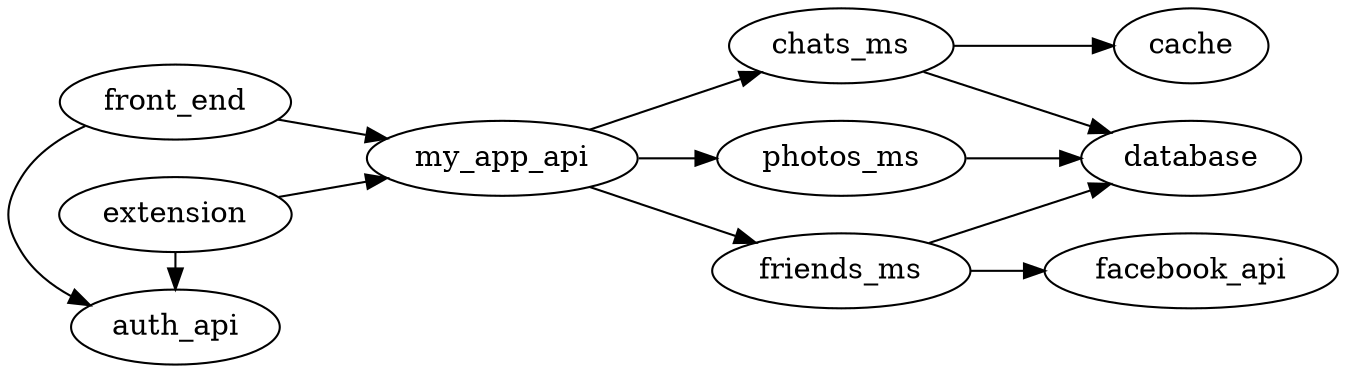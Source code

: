 digraph architecture {
  rankdir=LR;

  subgraph client_side_apps {
      front_end -> {auth_api, my_app_api};
      extension -> {auth_api, my_app_api};
      
      {rank=same; front_end, extension, auth_api};
  }
  
  subgraph api_gateways {
      my_app_api -> {photos_ms, chats_ms, friends_ms};
  }
  
  subgraph microservices {
      photos_ms -> {database};
      chats_ms -> {database, cache};
      friends_ms -> {database, facebook_api};
  }
}
